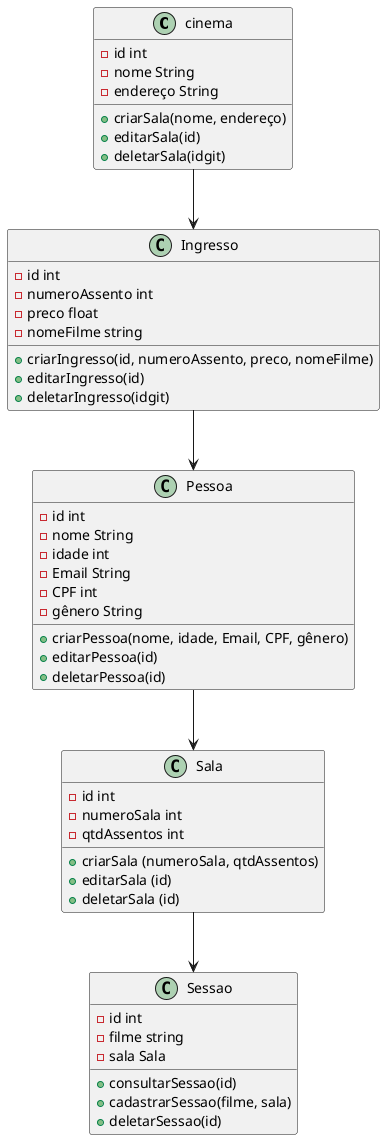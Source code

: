@startuml Cinema

class cinema{
    - id int
    - nome String
    - endereço String
    + criarSala(nome, endereço)
    + editarSala(id)
    + deletarSala(idgit)
}

class Ingresso {
    - id int
    - numeroAssento int
    - preco float
    - nomeFilme string
    + criarIngresso(id, numeroAssento, preco, nomeFilme)
    + editarIngresso(id)
    + deletarIngresso(idgit)
    
}

class Pessoa{
    - id int
    - nome String
    - idade int
    - Email String
    - CPF int
    - gênero String
    + criarPessoa(nome, idade, Email, CPF, gênero)
    + editarPessoa(id)
    + deletarPessoa(id)

}

class Sala{
    - id int
    - numeroSala int 
    - qtdAssentos int 
    + criarSala (numeroSala, qtdAssentos)
    + editarSala (id)
    + deletarSala (id)
}

class Sessao{
    -id int
    -filme string
    -sala Sala
    +consultarSessao(id)
    +cadastrarSessao(filme, sala)
    +deletarSessao(id)
}
    
    cinema --> Ingresso
    Ingresso --> Pessoa
    Pessoa --> Sala
    Sala --> Sessao
    

@enduml

